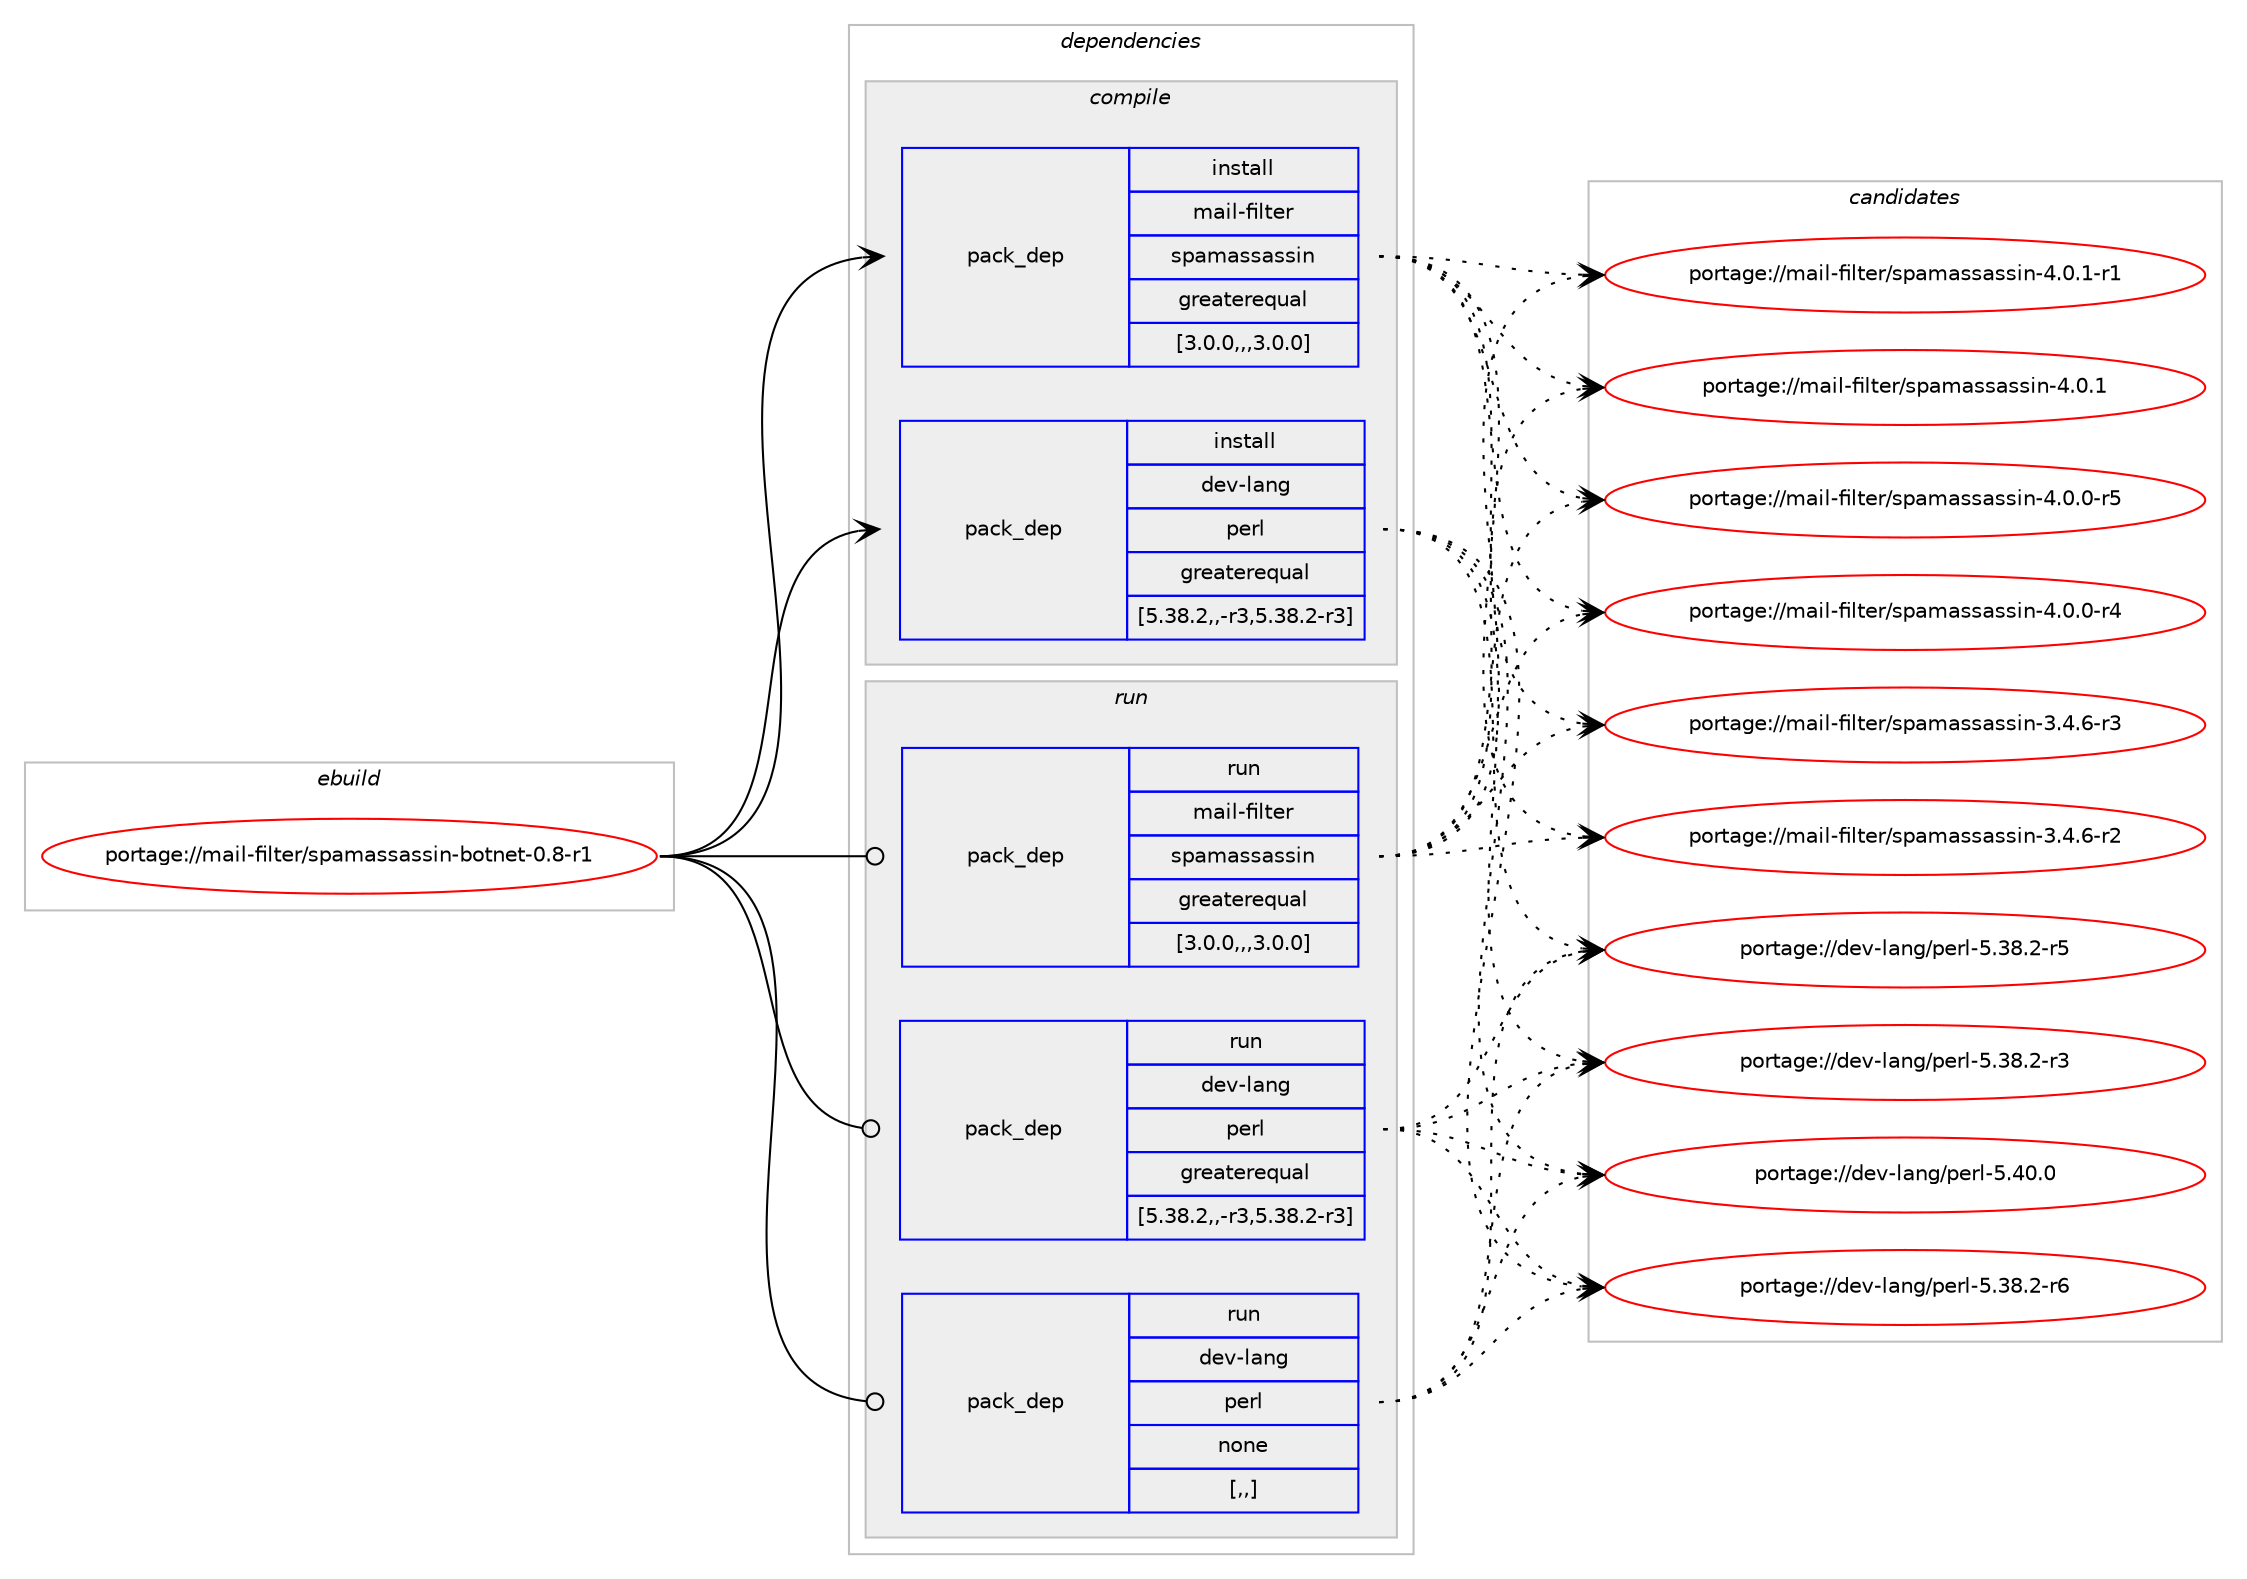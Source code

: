 digraph prolog {

# *************
# Graph options
# *************

newrank=true;
concentrate=true;
compound=true;
graph [rankdir=LR,fontname=Helvetica,fontsize=10,ranksep=1.5];#, ranksep=2.5, nodesep=0.2];
edge  [arrowhead=vee];
node  [fontname=Helvetica,fontsize=10];

# **********
# The ebuild
# **********

subgraph cluster_leftcol {
color=gray;
rank=same;
label=<<i>ebuild</i>>;
id [label="portage://mail-filter/spamassassin-botnet-0.8-r1", color=red, width=4, href="../mail-filter/spamassassin-botnet-0.8-r1.svg"];
}

# ****************
# The dependencies
# ****************

subgraph cluster_midcol {
color=gray;
label=<<i>dependencies</i>>;
subgraph cluster_compile {
fillcolor="#eeeeee";
style=filled;
label=<<i>compile</i>>;
subgraph pack206114 {
dependency278412 [label=<<TABLE BORDER="0" CELLBORDER="1" CELLSPACING="0" CELLPADDING="4" WIDTH="220"><TR><TD ROWSPAN="6" CELLPADDING="30">pack_dep</TD></TR><TR><TD WIDTH="110">install</TD></TR><TR><TD>dev-lang</TD></TR><TR><TD>perl</TD></TR><TR><TD>greaterequal</TD></TR><TR><TD>[5.38.2,,-r3,5.38.2-r3]</TD></TR></TABLE>>, shape=none, color=blue];
}
id:e -> dependency278412:w [weight=20,style="solid",arrowhead="vee"];
subgraph pack206115 {
dependency278413 [label=<<TABLE BORDER="0" CELLBORDER="1" CELLSPACING="0" CELLPADDING="4" WIDTH="220"><TR><TD ROWSPAN="6" CELLPADDING="30">pack_dep</TD></TR><TR><TD WIDTH="110">install</TD></TR><TR><TD>mail-filter</TD></TR><TR><TD>spamassassin</TD></TR><TR><TD>greaterequal</TD></TR><TR><TD>[3.0.0,,,3.0.0]</TD></TR></TABLE>>, shape=none, color=blue];
}
id:e -> dependency278413:w [weight=20,style="solid",arrowhead="vee"];
}
subgraph cluster_compileandrun {
fillcolor="#eeeeee";
style=filled;
label=<<i>compile and run</i>>;
}
subgraph cluster_run {
fillcolor="#eeeeee";
style=filled;
label=<<i>run</i>>;
subgraph pack206116 {
dependency278414 [label=<<TABLE BORDER="0" CELLBORDER="1" CELLSPACING="0" CELLPADDING="4" WIDTH="220"><TR><TD ROWSPAN="6" CELLPADDING="30">pack_dep</TD></TR><TR><TD WIDTH="110">run</TD></TR><TR><TD>dev-lang</TD></TR><TR><TD>perl</TD></TR><TR><TD>greaterequal</TD></TR><TR><TD>[5.38.2,,-r3,5.38.2-r3]</TD></TR></TABLE>>, shape=none, color=blue];
}
id:e -> dependency278414:w [weight=20,style="solid",arrowhead="odot"];
subgraph pack206117 {
dependency278415 [label=<<TABLE BORDER="0" CELLBORDER="1" CELLSPACING="0" CELLPADDING="4" WIDTH="220"><TR><TD ROWSPAN="6" CELLPADDING="30">pack_dep</TD></TR><TR><TD WIDTH="110">run</TD></TR><TR><TD>dev-lang</TD></TR><TR><TD>perl</TD></TR><TR><TD>none</TD></TR><TR><TD>[,,]</TD></TR></TABLE>>, shape=none, color=blue];
}
id:e -> dependency278415:w [weight=20,style="solid",arrowhead="odot"];
subgraph pack206118 {
dependency278416 [label=<<TABLE BORDER="0" CELLBORDER="1" CELLSPACING="0" CELLPADDING="4" WIDTH="220"><TR><TD ROWSPAN="6" CELLPADDING="30">pack_dep</TD></TR><TR><TD WIDTH="110">run</TD></TR><TR><TD>mail-filter</TD></TR><TR><TD>spamassassin</TD></TR><TR><TD>greaterequal</TD></TR><TR><TD>[3.0.0,,,3.0.0]</TD></TR></TABLE>>, shape=none, color=blue];
}
id:e -> dependency278416:w [weight=20,style="solid",arrowhead="odot"];
}
}

# **************
# The candidates
# **************

subgraph cluster_choices {
rank=same;
color=gray;
label=<<i>candidates</i>>;

subgraph choice206114 {
color=black;
nodesep=1;
choice10010111845108971101034711210111410845534652484648 [label="portage://dev-lang/perl-5.40.0", color=red, width=4,href="../dev-lang/perl-5.40.0.svg"];
choice100101118451089711010347112101114108455346515646504511454 [label="portage://dev-lang/perl-5.38.2-r6", color=red, width=4,href="../dev-lang/perl-5.38.2-r6.svg"];
choice100101118451089711010347112101114108455346515646504511453 [label="portage://dev-lang/perl-5.38.2-r5", color=red, width=4,href="../dev-lang/perl-5.38.2-r5.svg"];
choice100101118451089711010347112101114108455346515646504511451 [label="portage://dev-lang/perl-5.38.2-r3", color=red, width=4,href="../dev-lang/perl-5.38.2-r3.svg"];
dependency278412:e -> choice10010111845108971101034711210111410845534652484648:w [style=dotted,weight="100"];
dependency278412:e -> choice100101118451089711010347112101114108455346515646504511454:w [style=dotted,weight="100"];
dependency278412:e -> choice100101118451089711010347112101114108455346515646504511453:w [style=dotted,weight="100"];
dependency278412:e -> choice100101118451089711010347112101114108455346515646504511451:w [style=dotted,weight="100"];
}
subgraph choice206115 {
color=black;
nodesep=1;
choice1099710510845102105108116101114471151129710997115115971151151051104552464846494511449 [label="portage://mail-filter/spamassassin-4.0.1-r1", color=red, width=4,href="../mail-filter/spamassassin-4.0.1-r1.svg"];
choice109971051084510210510811610111447115112971099711511597115115105110455246484649 [label="portage://mail-filter/spamassassin-4.0.1", color=red, width=4,href="../mail-filter/spamassassin-4.0.1.svg"];
choice1099710510845102105108116101114471151129710997115115971151151051104552464846484511453 [label="portage://mail-filter/spamassassin-4.0.0-r5", color=red, width=4,href="../mail-filter/spamassassin-4.0.0-r5.svg"];
choice1099710510845102105108116101114471151129710997115115971151151051104552464846484511452 [label="portage://mail-filter/spamassassin-4.0.0-r4", color=red, width=4,href="../mail-filter/spamassassin-4.0.0-r4.svg"];
choice1099710510845102105108116101114471151129710997115115971151151051104551465246544511451 [label="portage://mail-filter/spamassassin-3.4.6-r3", color=red, width=4,href="../mail-filter/spamassassin-3.4.6-r3.svg"];
choice1099710510845102105108116101114471151129710997115115971151151051104551465246544511450 [label="portage://mail-filter/spamassassin-3.4.6-r2", color=red, width=4,href="../mail-filter/spamassassin-3.4.6-r2.svg"];
dependency278413:e -> choice1099710510845102105108116101114471151129710997115115971151151051104552464846494511449:w [style=dotted,weight="100"];
dependency278413:e -> choice109971051084510210510811610111447115112971099711511597115115105110455246484649:w [style=dotted,weight="100"];
dependency278413:e -> choice1099710510845102105108116101114471151129710997115115971151151051104552464846484511453:w [style=dotted,weight="100"];
dependency278413:e -> choice1099710510845102105108116101114471151129710997115115971151151051104552464846484511452:w [style=dotted,weight="100"];
dependency278413:e -> choice1099710510845102105108116101114471151129710997115115971151151051104551465246544511451:w [style=dotted,weight="100"];
dependency278413:e -> choice1099710510845102105108116101114471151129710997115115971151151051104551465246544511450:w [style=dotted,weight="100"];
}
subgraph choice206116 {
color=black;
nodesep=1;
choice10010111845108971101034711210111410845534652484648 [label="portage://dev-lang/perl-5.40.0", color=red, width=4,href="../dev-lang/perl-5.40.0.svg"];
choice100101118451089711010347112101114108455346515646504511454 [label="portage://dev-lang/perl-5.38.2-r6", color=red, width=4,href="../dev-lang/perl-5.38.2-r6.svg"];
choice100101118451089711010347112101114108455346515646504511453 [label="portage://dev-lang/perl-5.38.2-r5", color=red, width=4,href="../dev-lang/perl-5.38.2-r5.svg"];
choice100101118451089711010347112101114108455346515646504511451 [label="portage://dev-lang/perl-5.38.2-r3", color=red, width=4,href="../dev-lang/perl-5.38.2-r3.svg"];
dependency278414:e -> choice10010111845108971101034711210111410845534652484648:w [style=dotted,weight="100"];
dependency278414:e -> choice100101118451089711010347112101114108455346515646504511454:w [style=dotted,weight="100"];
dependency278414:e -> choice100101118451089711010347112101114108455346515646504511453:w [style=dotted,weight="100"];
dependency278414:e -> choice100101118451089711010347112101114108455346515646504511451:w [style=dotted,weight="100"];
}
subgraph choice206117 {
color=black;
nodesep=1;
choice10010111845108971101034711210111410845534652484648 [label="portage://dev-lang/perl-5.40.0", color=red, width=4,href="../dev-lang/perl-5.40.0.svg"];
choice100101118451089711010347112101114108455346515646504511454 [label="portage://dev-lang/perl-5.38.2-r6", color=red, width=4,href="../dev-lang/perl-5.38.2-r6.svg"];
choice100101118451089711010347112101114108455346515646504511453 [label="portage://dev-lang/perl-5.38.2-r5", color=red, width=4,href="../dev-lang/perl-5.38.2-r5.svg"];
choice100101118451089711010347112101114108455346515646504511451 [label="portage://dev-lang/perl-5.38.2-r3", color=red, width=4,href="../dev-lang/perl-5.38.2-r3.svg"];
dependency278415:e -> choice10010111845108971101034711210111410845534652484648:w [style=dotted,weight="100"];
dependency278415:e -> choice100101118451089711010347112101114108455346515646504511454:w [style=dotted,weight="100"];
dependency278415:e -> choice100101118451089711010347112101114108455346515646504511453:w [style=dotted,weight="100"];
dependency278415:e -> choice100101118451089711010347112101114108455346515646504511451:w [style=dotted,weight="100"];
}
subgraph choice206118 {
color=black;
nodesep=1;
choice1099710510845102105108116101114471151129710997115115971151151051104552464846494511449 [label="portage://mail-filter/spamassassin-4.0.1-r1", color=red, width=4,href="../mail-filter/spamassassin-4.0.1-r1.svg"];
choice109971051084510210510811610111447115112971099711511597115115105110455246484649 [label="portage://mail-filter/spamassassin-4.0.1", color=red, width=4,href="../mail-filter/spamassassin-4.0.1.svg"];
choice1099710510845102105108116101114471151129710997115115971151151051104552464846484511453 [label="portage://mail-filter/spamassassin-4.0.0-r5", color=red, width=4,href="../mail-filter/spamassassin-4.0.0-r5.svg"];
choice1099710510845102105108116101114471151129710997115115971151151051104552464846484511452 [label="portage://mail-filter/spamassassin-4.0.0-r4", color=red, width=4,href="../mail-filter/spamassassin-4.0.0-r4.svg"];
choice1099710510845102105108116101114471151129710997115115971151151051104551465246544511451 [label="portage://mail-filter/spamassassin-3.4.6-r3", color=red, width=4,href="../mail-filter/spamassassin-3.4.6-r3.svg"];
choice1099710510845102105108116101114471151129710997115115971151151051104551465246544511450 [label="portage://mail-filter/spamassassin-3.4.6-r2", color=red, width=4,href="../mail-filter/spamassassin-3.4.6-r2.svg"];
dependency278416:e -> choice1099710510845102105108116101114471151129710997115115971151151051104552464846494511449:w [style=dotted,weight="100"];
dependency278416:e -> choice109971051084510210510811610111447115112971099711511597115115105110455246484649:w [style=dotted,weight="100"];
dependency278416:e -> choice1099710510845102105108116101114471151129710997115115971151151051104552464846484511453:w [style=dotted,weight="100"];
dependency278416:e -> choice1099710510845102105108116101114471151129710997115115971151151051104552464846484511452:w [style=dotted,weight="100"];
dependency278416:e -> choice1099710510845102105108116101114471151129710997115115971151151051104551465246544511451:w [style=dotted,weight="100"];
dependency278416:e -> choice1099710510845102105108116101114471151129710997115115971151151051104551465246544511450:w [style=dotted,weight="100"];
}
}

}
